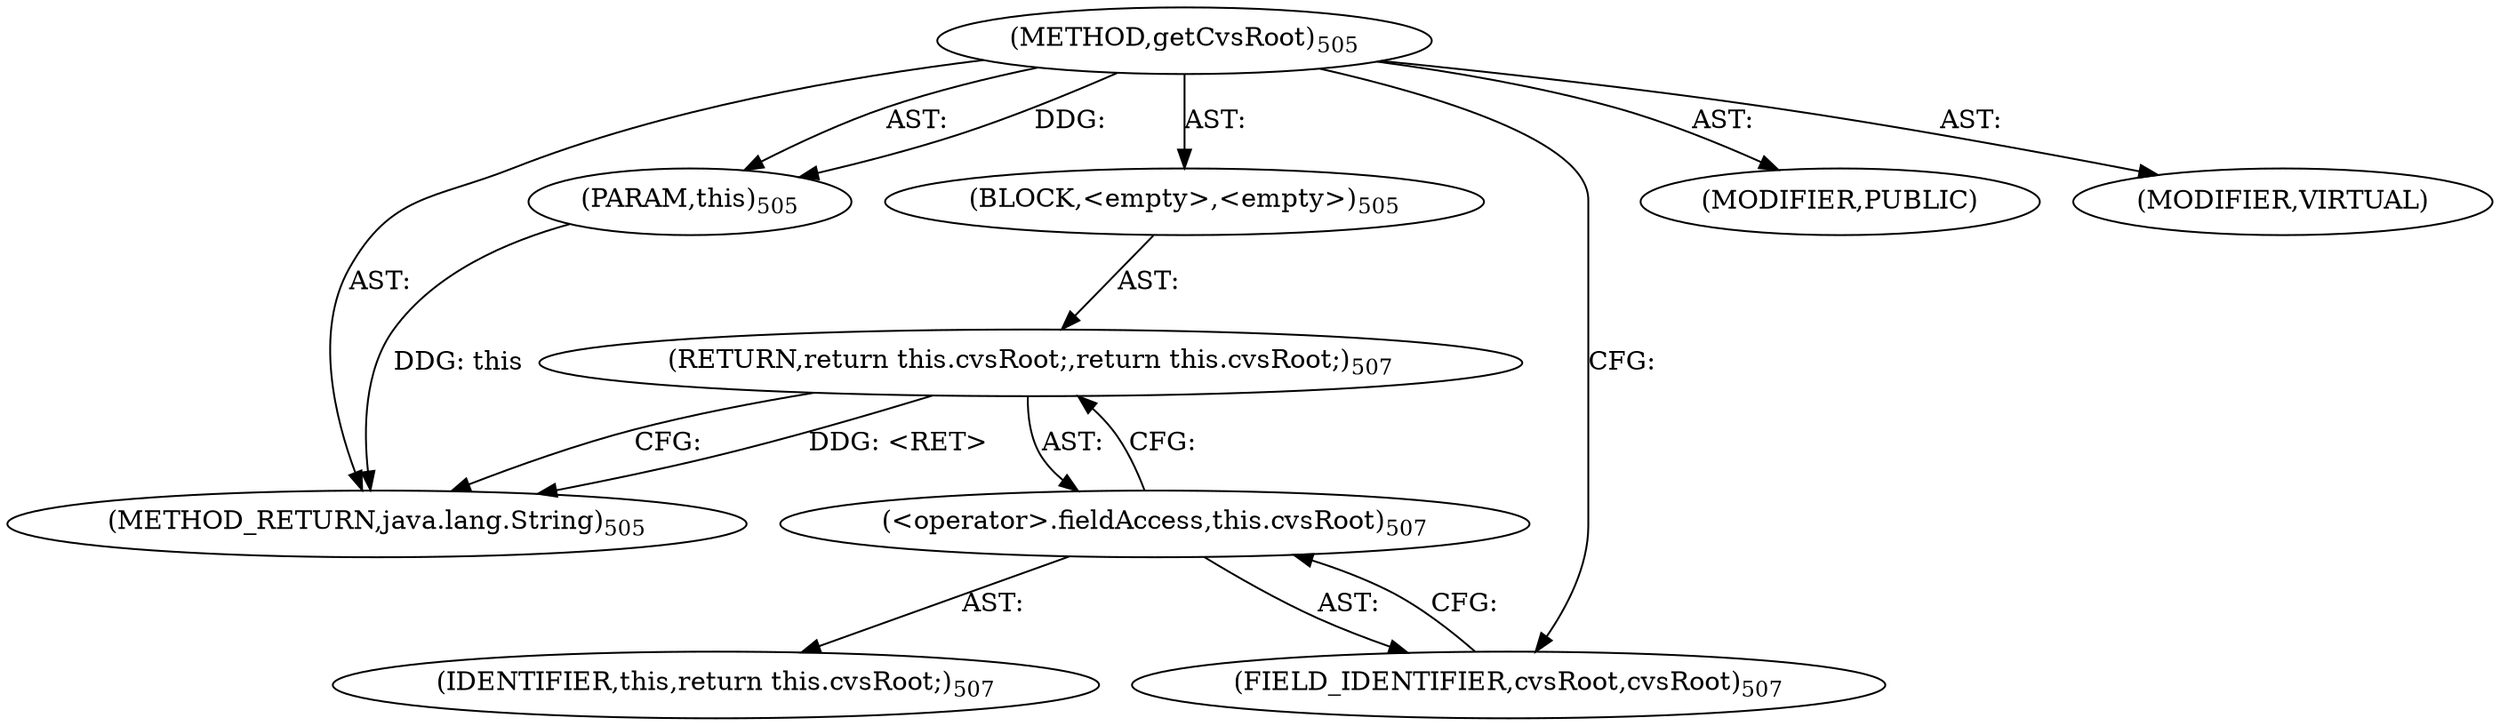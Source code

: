 digraph "getCvsRoot" {  
"111669149707" [label = <(METHOD,getCvsRoot)<SUB>505</SUB>> ]
"115964117001" [label = <(PARAM,this)<SUB>505</SUB>> ]
"25769803852" [label = <(BLOCK,&lt;empty&gt;,&lt;empty&gt;)<SUB>505</SUB>> ]
"146028888068" [label = <(RETURN,return this.cvsRoot;,return this.cvsRoot;)<SUB>507</SUB>> ]
"30064771388" [label = <(&lt;operator&gt;.fieldAccess,this.cvsRoot)<SUB>507</SUB>> ]
"68719476781" [label = <(IDENTIFIER,this,return this.cvsRoot;)<SUB>507</SUB>> ]
"55834574922" [label = <(FIELD_IDENTIFIER,cvsRoot,cvsRoot)<SUB>507</SUB>> ]
"133143986224" [label = <(MODIFIER,PUBLIC)> ]
"133143986225" [label = <(MODIFIER,VIRTUAL)> ]
"128849018891" [label = <(METHOD_RETURN,java.lang.String)<SUB>505</SUB>> ]
  "111669149707" -> "115964117001"  [ label = "AST: "] 
  "111669149707" -> "25769803852"  [ label = "AST: "] 
  "111669149707" -> "133143986224"  [ label = "AST: "] 
  "111669149707" -> "133143986225"  [ label = "AST: "] 
  "111669149707" -> "128849018891"  [ label = "AST: "] 
  "25769803852" -> "146028888068"  [ label = "AST: "] 
  "146028888068" -> "30064771388"  [ label = "AST: "] 
  "30064771388" -> "68719476781"  [ label = "AST: "] 
  "30064771388" -> "55834574922"  [ label = "AST: "] 
  "146028888068" -> "128849018891"  [ label = "CFG: "] 
  "30064771388" -> "146028888068"  [ label = "CFG: "] 
  "55834574922" -> "30064771388"  [ label = "CFG: "] 
  "111669149707" -> "55834574922"  [ label = "CFG: "] 
  "146028888068" -> "128849018891"  [ label = "DDG: &lt;RET&gt;"] 
  "115964117001" -> "128849018891"  [ label = "DDG: this"] 
  "111669149707" -> "115964117001"  [ label = "DDG: "] 
}
